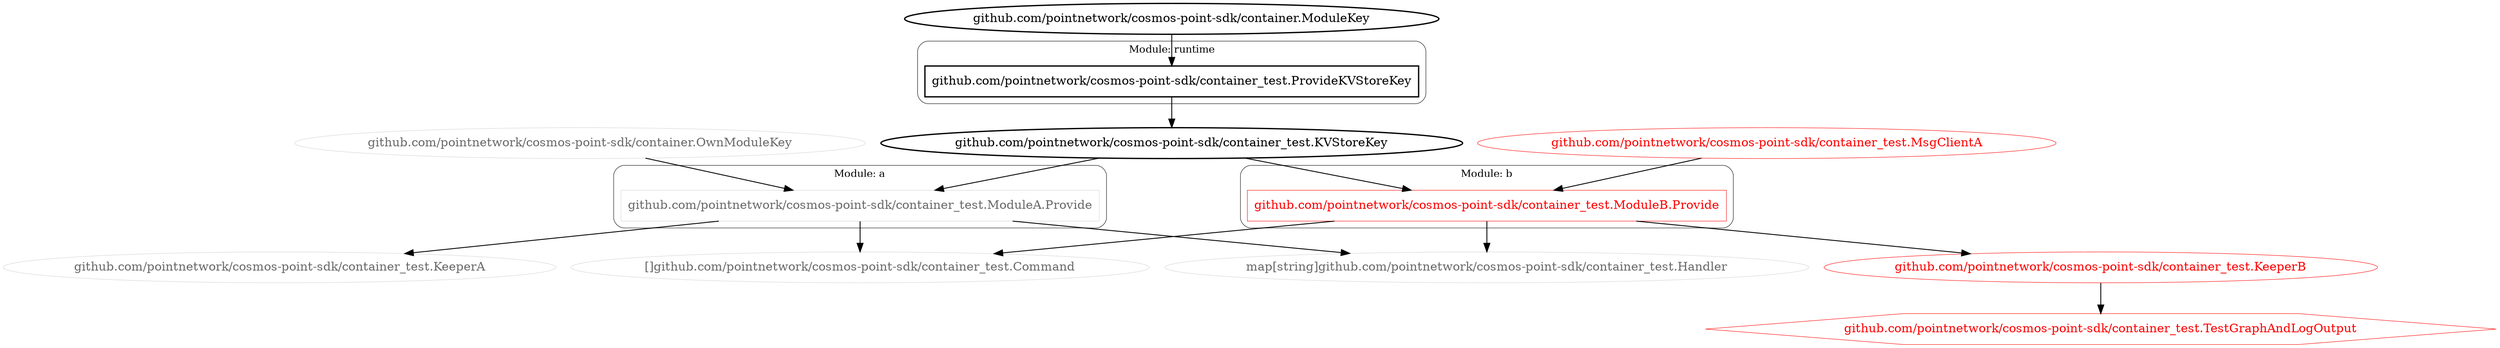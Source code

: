 digraph "" {
    subgraph "cluster_a" {
      graph [fontsize="12.0", label="Module: a", penwidth="0.5", style="rounded"];
      "github.com/pointnetwork/cosmos-point-sdk/container_test.ModuleA.Provide"[color="lightgrey", fontcolor="dimgrey", penwidth="0.5", shape="box"];
    }

    subgraph "cluster_b" {
      graph [fontsize="12.0", label="Module: b", penwidth="0.5", style="rounded"];
      "github.com/pointnetwork/cosmos-point-sdk/container_test.ModuleB.Provide"[color="red", fontcolor="red", penwidth="0.5", shape="box"];
    }

    subgraph "cluster_runtime" {
      graph [fontsize="12.0", label="Module: runtime", penwidth="0.5", style="rounded"];
      "github.com/pointnetwork/cosmos-point-sdk/container_test.ProvideKVStoreKey"[color="black", fontcolor="black", penwidth="1.5", shape="box"];
    }

  "[]github.com/pointnetwork/cosmos-point-sdk/container_test.Command"[color="lightgrey", comment="many-per-container", fontcolor="dimgrey", penwidth="0.5"];
  "github.com/pointnetwork/cosmos-point-sdk/container.ModuleKey"[color="black", fontcolor="black", penwidth="1.5"];
  "github.com/pointnetwork/cosmos-point-sdk/container.OwnModuleKey"[color="lightgrey", fontcolor="dimgrey", penwidth="0.5"];
  "github.com/pointnetwork/cosmos-point-sdk/container_test.KVStoreKey"[color="black", fontcolor="black", penwidth="1.5"];
  "github.com/pointnetwork/cosmos-point-sdk/container_test.KeeperA"[color="lightgrey", fontcolor="dimgrey", penwidth="0.5"];
  "github.com/pointnetwork/cosmos-point-sdk/container_test.KeeperB"[color="red", fontcolor="red", penwidth="0.5"];
  "github.com/pointnetwork/cosmos-point-sdk/container_test.MsgClientA"[color="red", fontcolor="red", penwidth="0.5"];
  "github.com/pointnetwork/cosmos-point-sdk/container_test.TestGraphAndLogOutput"[color="red", fontcolor="red", penwidth="0.5", shape="hexagon"];
  "map[string]github.com/pointnetwork/cosmos-point-sdk/container_test.Handler"[color="lightgrey", comment="one-per-module", fontcolor="dimgrey", penwidth="0.5"];
  "github.com/pointnetwork/cosmos-point-sdk/container.ModuleKey" -> "github.com/pointnetwork/cosmos-point-sdk/container_test.ProvideKVStoreKey";
  "github.com/pointnetwork/cosmos-point-sdk/container_test.ProvideKVStoreKey" -> "github.com/pointnetwork/cosmos-point-sdk/container_test.KVStoreKey";
  "github.com/pointnetwork/cosmos-point-sdk/container_test.KVStoreKey" -> "github.com/pointnetwork/cosmos-point-sdk/container_test.ModuleA.Provide";
  "github.com/pointnetwork/cosmos-point-sdk/container.OwnModuleKey" -> "github.com/pointnetwork/cosmos-point-sdk/container_test.ModuleA.Provide";
  "github.com/pointnetwork/cosmos-point-sdk/container_test.ModuleA.Provide" -> "github.com/pointnetwork/cosmos-point-sdk/container_test.KeeperA";
  "github.com/pointnetwork/cosmos-point-sdk/container_test.ModuleA.Provide" -> "map[string]github.com/pointnetwork/cosmos-point-sdk/container_test.Handler";
  "github.com/pointnetwork/cosmos-point-sdk/container_test.ModuleA.Provide" -> "[]github.com/pointnetwork/cosmos-point-sdk/container_test.Command";
  "github.com/pointnetwork/cosmos-point-sdk/container_test.KVStoreKey" -> "github.com/pointnetwork/cosmos-point-sdk/container_test.ModuleB.Provide";
  "github.com/pointnetwork/cosmos-point-sdk/container_test.MsgClientA" -> "github.com/pointnetwork/cosmos-point-sdk/container_test.ModuleB.Provide";
  "github.com/pointnetwork/cosmos-point-sdk/container_test.ModuleB.Provide" -> "github.com/pointnetwork/cosmos-point-sdk/container_test.KeeperB";
  "github.com/pointnetwork/cosmos-point-sdk/container_test.ModuleB.Provide" -> "[]github.com/pointnetwork/cosmos-point-sdk/container_test.Command";
  "github.com/pointnetwork/cosmos-point-sdk/container_test.ModuleB.Provide" -> "map[string]github.com/pointnetwork/cosmos-point-sdk/container_test.Handler";
  "github.com/pointnetwork/cosmos-point-sdk/container_test.KeeperB" -> "github.com/pointnetwork/cosmos-point-sdk/container_test.TestGraphAndLogOutput";
}

